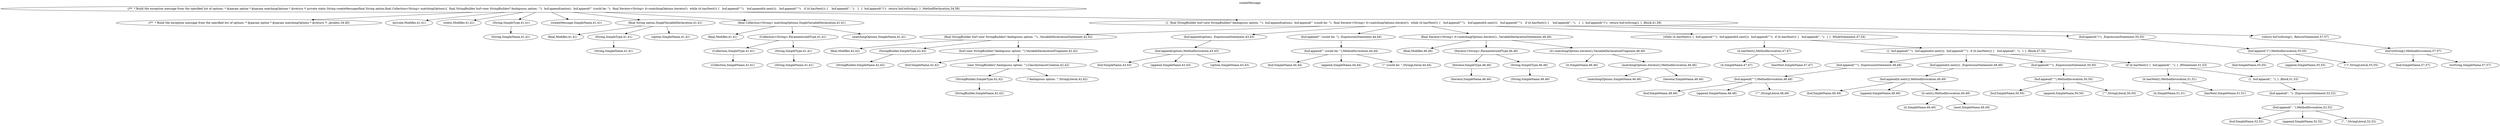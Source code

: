 digraph "DirectedGraph" {
graph [label = "createMessage", labelloc=t, concentrate = true];
"690686166" [ label="(/**  * Build the exception message from the specified list of options. * @param option * @param matchingOptions * @return */ private static String createMessage(final String option,final Collection<String> matchingOptions){  final StringBuilder buf=new StringBuilder(\"Ambiguous option: '\");  buf.append(option);  buf.append(\"' (could be: \");  final Iterator<String> it=matchingOptions.iterator();  while (it.hasNext()) {   buf.append(\"'\");   buf.append(it.next());   buf.append(\"'\");   if (it.hasNext()) {    buf.append(\", \");   }  }  buf.append(\")\");  return buf.toString(); } ,MethodDeclaration,34,58)" type=31 startLineNumber=34 endLineNumber=58 ]
"576020159" [ label="(/**  * Build the exception message from the specified list of options. * @param option * @param matchingOptions * @return */ ,Javadoc,34,40)" type=29 startLineNumber=34 endLineNumber=40 ]
"921420643" [ label="(private,Modifier,41,41)" type=83 startLineNumber=41 endLineNumber=41 ]
"1165303897" [ label="(static,Modifier,41,41)" type=83 startLineNumber=41 endLineNumber=41 ]
"887750041" [ label="(String,SimpleType,41,41)" type=43 startLineNumber=41 endLineNumber=41 ]
"1010953501" [ label="(String,SimpleName,41,41)" type=42 startLineNumber=41 endLineNumber=41 ]
"1423561005" [ label="(createMessage,SimpleName,41,41)" type=42 startLineNumber=41 endLineNumber=41 ]
"943870983" [ label="(final String option,SingleVariableDeclaration,41,41)" type=44 startLineNumber=41 endLineNumber=41 ]
"1136419747" [ label="(final,Modifier,41,41)" type=83 startLineNumber=41 endLineNumber=41 ]
"1881561036" [ label="(String,SimpleType,41,41)" type=43 startLineNumber=41 endLineNumber=41 ]
"1785507932" [ label="(String,SimpleName,41,41)" type=42 startLineNumber=41 endLineNumber=41 ]
"1084502906" [ label="(option,SimpleName,41,41)" type=42 startLineNumber=41 endLineNumber=41 ]
"1613095350" [ label="(final Collection<String> matchingOptions,SingleVariableDeclaration,41,41)" type=44 startLineNumber=41 endLineNumber=41 ]
"587153993" [ label="(final,Modifier,41,41)" type=83 startLineNumber=41 endLineNumber=41 ]
"757004314" [ label="(Collection<String>,ParameterizedType,41,41)" type=74 startLineNumber=41 endLineNumber=41 ]
"1279271200" [ label="(Collection,SimpleType,41,41)" type=43 startLineNumber=41 endLineNumber=41 ]
"52908367" [ label="(Collection,SimpleName,41,41)" type=42 startLineNumber=41 endLineNumber=41 ]
"1527953000" [ label="(String,SimpleType,41,41)" type=43 startLineNumber=41 endLineNumber=41 ]
"18242360" [ label="(String,SimpleName,41,41)" type=42 startLineNumber=41 endLineNumber=41 ]
"1276261147" [ label="(matchingOptions,SimpleName,41,41)" type=42 startLineNumber=41 endLineNumber=41 ]
"1971764991" [ label="({  final StringBuilder buf=new StringBuilder(\"Ambiguous option: '\");  buf.append(option);  buf.append(\"' (could be: \");  final Iterator<String> it=matchingOptions.iterator();  while (it.hasNext()) {   buf.append(\"'\");   buf.append(it.next());   buf.append(\"'\");   if (it.hasNext()) {    buf.append(\", \");   }  }  buf.append(\")\");  return buf.toString(); } ,Block,41,58)" type=8 startLineNumber=41 endLineNumber=58 ]
"996796369" [ label="(final StringBuilder buf=new StringBuilder(\"Ambiguous option: '\"); ,VariableDeclarationStatement,42,42)" type=60 startLineNumber=42 endLineNumber=42 ]
"135640095" [ label="(final,Modifier,42,42)" type=83 startLineNumber=42 endLineNumber=42 ]
"1430439149" [ label="(StringBuilder,SimpleType,42,42)" type=43 startLineNumber=42 endLineNumber=42 ]
"359922172" [ label="(StringBuilder,SimpleName,42,42)" type=42 startLineNumber=42 endLineNumber=42 ]
"1632682988" [ label="(buf=new StringBuilder(\"Ambiguous option: '\"),VariableDeclarationFragment,42,42)" type=59 startLineNumber=42 endLineNumber=42 ]
"1153447573" [ label="(buf,SimpleName,42,42)" type=42 startLineNumber=42 endLineNumber=42 ]
"132577100" [ label="(new StringBuilder(\"Ambiguous option: '\"),ClassInstanceCreation,42,42)" type=14 startLineNumber=42 endLineNumber=42 ]
"231756373" [ label="(StringBuilder,SimpleType,42,42)" type=43 startLineNumber=42 endLineNumber=42 ]
"1786294176" [ label="(StringBuilder,SimpleName,42,42)" type=42 startLineNumber=42 endLineNumber=42 ]
"793331940" [ label="(\"Ambiguous option: '\",StringLiteral,42,42)" type=45 startLineNumber=42 endLineNumber=42 ]
"522553046" [ label="(buf.append(option); ,ExpressionStatement,43,43)" type=21 startLineNumber=43 endLineNumber=43 ]
"275266973" [ label="(buf.append(option),MethodInvocation,43,43)" type=32 startLineNumber=43 endLineNumber=43 ]
"1069716895" [ label="(buf,SimpleName,43,43)" type=42 startLineNumber=43 endLineNumber=43 ]
"1521083627" [ label="(append,SimpleName,43,43)" type=42 startLineNumber=43 endLineNumber=43 ]
"1770642014" [ label="(option,SimpleName,43,43)" type=42 startLineNumber=43 endLineNumber=43 ]
"945591847" [ label="(buf.append(\"' (could be: \"); ,ExpressionStatement,44,44)" type=21 startLineNumber=44 endLineNumber=44 ]
"328827614" [ label="(buf.append(\"' (could be: \"),MethodInvocation,44,44)" type=32 startLineNumber=44 endLineNumber=44 ]
"109228794" [ label="(buf,SimpleName,44,44)" type=42 startLineNumber=44 endLineNumber=44 ]
"561959774" [ label="(append,SimpleName,44,44)" type=42 startLineNumber=44 endLineNumber=44 ]
"2110756088" [ label="(\"' (could be: \",StringLiteral,44,44)" type=45 startLineNumber=44 endLineNumber=44 ]
"580871917" [ label="(final Iterator<String> it=matchingOptions.iterator(); ,VariableDeclarationStatement,46,46)" type=60 startLineNumber=46 endLineNumber=46 ]
"823723302" [ label="(final,Modifier,46,46)" type=83 startLineNumber=46 endLineNumber=46 ]
"1714078840" [ label="(Iterator<String>,ParameterizedType,46,46)" type=74 startLineNumber=46 endLineNumber=46 ]
"1732502545" [ label="(Iterator,SimpleType,46,46)" type=43 startLineNumber=46 endLineNumber=46 ]
"1051876890" [ label="(Iterator,SimpleName,46,46)" type=42 startLineNumber=46 endLineNumber=46 ]
"1199262943" [ label="(String,SimpleType,46,46)" type=43 startLineNumber=46 endLineNumber=46 ]
"2009221452" [ label="(String,SimpleName,46,46)" type=42 startLineNumber=46 endLineNumber=46 ]
"257513673" [ label="(it=matchingOptions.iterator(),VariableDeclarationFragment,46,46)" type=59 startLineNumber=46 endLineNumber=46 ]
"590845366" [ label="(it,SimpleName,46,46)" type=42 startLineNumber=46 endLineNumber=46 ]
"1052195003" [ label="(matchingOptions.iterator(),MethodInvocation,46,46)" type=32 startLineNumber=46 endLineNumber=46 ]
"1541049864" [ label="(matchingOptions,SimpleName,46,46)" type=42 startLineNumber=46 endLineNumber=46 ]
"511707818" [ label="(iterator,SimpleName,46,46)" type=42 startLineNumber=46 endLineNumber=46 ]
"25536233" [ label="(while (it.hasNext()) {  buf.append(\"'\");  buf.append(it.next());  buf.append(\"'\");  if (it.hasNext()) {   buf.append(\", \");  } } ,WhileStatement,47,54)" type=61 startLineNumber=47 endLineNumber=54 ]
"116405378" [ label="(it.hasNext(),MethodInvocation,47,47)" type=32 startLineNumber=47 endLineNumber=47 ]
"164974746" [ label="(it,SimpleName,47,47)" type=42 startLineNumber=47 endLineNumber=47 ]
"396283472" [ label="(hasNext,SimpleName,47,47)" type=42 startLineNumber=47 endLineNumber=47 ]
"989892772" [ label="({  buf.append(\"'\");  buf.append(it.next());  buf.append(\"'\");  if (it.hasNext()) {   buf.append(\", \");  } } ,Block,47,54)" type=8 startLineNumber=47 endLineNumber=54 ]
"1020520290" [ label="(buf.append(\"'\"); ,ExpressionStatement,48,48)" type=21 startLineNumber=48 endLineNumber=48 ]
"530653666" [ label="(buf.append(\"'\"),MethodInvocation,48,48)" type=32 startLineNumber=48 endLineNumber=48 ]
"2125238280" [ label="(buf,SimpleName,48,48)" type=42 startLineNumber=48 endLineNumber=48 ]
"1092004553" [ label="(append,SimpleName,48,48)" type=42 startLineNumber=48 endLineNumber=48 ]
"1658699134" [ label="(\"'\",StringLiteral,48,48)" type=45 startLineNumber=48 endLineNumber=48 ]
"1961176822" [ label="(buf.append(it.next()); ,ExpressionStatement,49,49)" type=21 startLineNumber=49 endLineNumber=49 ]
"1859374258" [ label="(buf.append(it.next()),MethodInvocation,49,49)" type=32 startLineNumber=49 endLineNumber=49 ]
"442987331" [ label="(buf,SimpleName,49,49)" type=42 startLineNumber=49 endLineNumber=49 ]
"366873404" [ label="(append,SimpleName,49,49)" type=42 startLineNumber=49 endLineNumber=49 ]
"1217467887" [ label="(it.next(),MethodInvocation,49,49)" type=32 startLineNumber=49 endLineNumber=49 ]
"945288723" [ label="(it,SimpleName,49,49)" type=42 startLineNumber=49 endLineNumber=49 ]
"428566321" [ label="(next,SimpleName,49,49)" type=42 startLineNumber=49 endLineNumber=49 ]
"2087258327" [ label="(buf.append(\"'\"); ,ExpressionStatement,50,50)" type=21 startLineNumber=50 endLineNumber=50 ]
"1016550616" [ label="(buf.append(\"'\"),MethodInvocation,50,50)" type=32 startLineNumber=50 endLineNumber=50 ]
"1006094903" [ label="(buf,SimpleName,50,50)" type=42 startLineNumber=50 endLineNumber=50 ]
"2030538903" [ label="(append,SimpleName,50,50)" type=42 startLineNumber=50 endLineNumber=50 ]
"1293680848" [ label="(\"'\",StringLiteral,50,50)" type=45 startLineNumber=50 endLineNumber=50 ]
"1261153343" [ label="(if (it.hasNext()) {  buf.append(\", \"); } ,IfStatement,51,53)" type=25 startLineNumber=51 endLineNumber=53 ]
"1309176095" [ label="(it.hasNext(),MethodInvocation,51,51)" type=32 startLineNumber=51 endLineNumber=51 ]
"198099809" [ label="(it,SimpleName,51,51)" type=42 startLineNumber=51 endLineNumber=51 ]
"645482568" [ label="(hasNext,SimpleName,51,51)" type=42 startLineNumber=51 endLineNumber=51 ]
"807752428" [ label="({  buf.append(\", \"); } ,Block,51,53)" type=8 startLineNumber=51 endLineNumber=53 ]
"1026055550" [ label="(buf.append(\", \"); ,ExpressionStatement,52,52)" type=21 startLineNumber=52 endLineNumber=52 ]
"1073763441" [ label="(buf.append(\", \"),MethodInvocation,52,52)" type=32 startLineNumber=52 endLineNumber=52 ]
"752316209" [ label="(buf,SimpleName,52,52)" type=42 startLineNumber=52 endLineNumber=52 ]
"914356853" [ label="(append,SimpleName,52,52)" type=42 startLineNumber=52 endLineNumber=52 ]
"1229161065" [ label="(\", \",StringLiteral,52,52)" type=45 startLineNumber=52 endLineNumber=52 ]
"195228908" [ label="(buf.append(\")\"); ,ExpressionStatement,55,55)" type=21 startLineNumber=55 endLineNumber=55 ]
"471579726" [ label="(buf.append(\")\"),MethodInvocation,55,55)" type=32 startLineNumber=55 endLineNumber=55 ]
"1442726378" [ label="(buf,SimpleName,55,55)" type=42 startLineNumber=55 endLineNumber=55 ]
"16503286" [ label="(append,SimpleName,55,55)" type=42 startLineNumber=55 endLineNumber=55 ]
"484589713" [ label="(\")\",StringLiteral,55,55)" type=45 startLineNumber=55 endLineNumber=55 ]
"1574598287" [ label="(return buf.toString(); ,ReturnStatement,57,57)" type=41 startLineNumber=57 endLineNumber=57 ]
"2056031695" [ label="(buf.toString(),MethodInvocation,57,57)" type=32 startLineNumber=57 endLineNumber=57 ]
"606508809" [ label="(buf,SimpleName,57,57)" type=42 startLineNumber=57 endLineNumber=57 ]
"718187988" [ label="(toString,SimpleName,57,57)" type=42 startLineNumber=57 endLineNumber=57 ]
"690686166" -> "576020159"
"690686166" -> "921420643"
"690686166" -> "1165303897"
"690686166" -> "887750041"
"887750041" -> "1010953501"
"690686166" -> "1423561005"
"690686166" -> "943870983"
"943870983" -> "1136419747"
"943870983" -> "1881561036"
"1881561036" -> "1785507932"
"943870983" -> "1084502906"
"690686166" -> "1613095350"
"1613095350" -> "587153993"
"1613095350" -> "757004314"
"757004314" -> "1279271200"
"1279271200" -> "52908367"
"757004314" -> "1527953000"
"1527953000" -> "18242360"
"1613095350" -> "1276261147"
"690686166" -> "1971764991"
"1971764991" -> "996796369"
"996796369" -> "135640095"
"996796369" -> "1430439149"
"1430439149" -> "359922172"
"996796369" -> "1632682988"
"1632682988" -> "1153447573"
"1632682988" -> "132577100"
"132577100" -> "231756373"
"231756373" -> "1786294176"
"132577100" -> "793331940"
"1971764991" -> "522553046"
"522553046" -> "275266973"
"275266973" -> "1069716895"
"275266973" -> "1521083627"
"275266973" -> "1770642014"
"1971764991" -> "945591847"
"945591847" -> "328827614"
"328827614" -> "109228794"
"328827614" -> "561959774"
"328827614" -> "2110756088"
"1971764991" -> "580871917"
"580871917" -> "823723302"
"580871917" -> "1714078840"
"1714078840" -> "1732502545"
"1732502545" -> "1051876890"
"1714078840" -> "1199262943"
"1199262943" -> "2009221452"
"580871917" -> "257513673"
"257513673" -> "590845366"
"257513673" -> "1052195003"
"1052195003" -> "1541049864"
"1052195003" -> "511707818"
"1971764991" -> "25536233"
"25536233" -> "116405378"
"116405378" -> "164974746"
"116405378" -> "396283472"
"25536233" -> "989892772"
"989892772" -> "1020520290"
"1020520290" -> "530653666"
"530653666" -> "2125238280"
"530653666" -> "1092004553"
"530653666" -> "1658699134"
"989892772" -> "1961176822"
"1961176822" -> "1859374258"
"1859374258" -> "442987331"
"1859374258" -> "366873404"
"1859374258" -> "1217467887"
"1217467887" -> "945288723"
"1217467887" -> "428566321"
"989892772" -> "2087258327"
"2087258327" -> "1016550616"
"1016550616" -> "1006094903"
"1016550616" -> "2030538903"
"1016550616" -> "1293680848"
"989892772" -> "1261153343"
"1261153343" -> "1309176095"
"1309176095" -> "198099809"
"1309176095" -> "645482568"
"1261153343" -> "807752428"
"807752428" -> "1026055550"
"1026055550" -> "1073763441"
"1073763441" -> "752316209"
"1073763441" -> "914356853"
"1073763441" -> "1229161065"
"1971764991" -> "195228908"
"195228908" -> "471579726"
"471579726" -> "1442726378"
"471579726" -> "16503286"
"471579726" -> "484589713"
"1971764991" -> "1574598287"
"1574598287" -> "2056031695"
"2056031695" -> "606508809"
"2056031695" -> "718187988"
}
